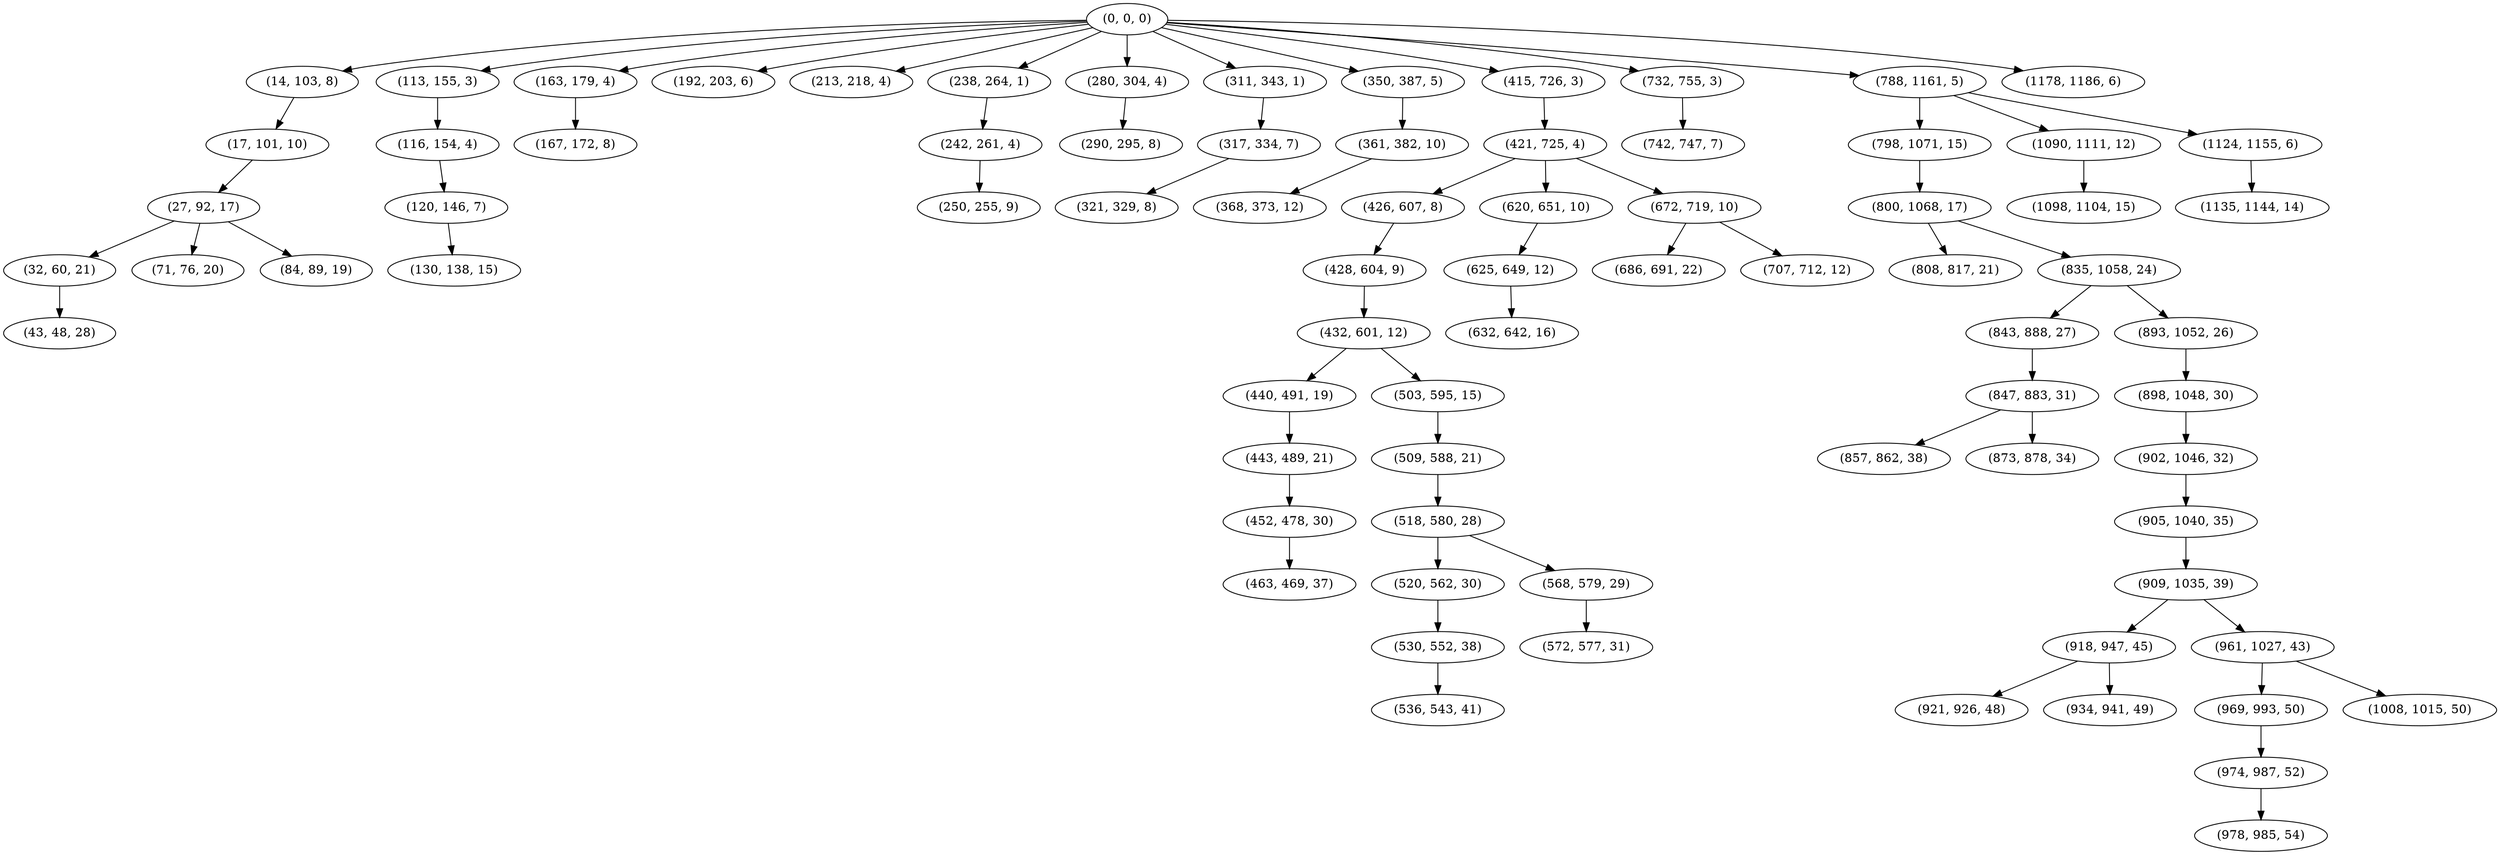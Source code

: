 digraph tree {
    "(0, 0, 0)";
    "(14, 103, 8)";
    "(17, 101, 10)";
    "(27, 92, 17)";
    "(32, 60, 21)";
    "(43, 48, 28)";
    "(71, 76, 20)";
    "(84, 89, 19)";
    "(113, 155, 3)";
    "(116, 154, 4)";
    "(120, 146, 7)";
    "(130, 138, 15)";
    "(163, 179, 4)";
    "(167, 172, 8)";
    "(192, 203, 6)";
    "(213, 218, 4)";
    "(238, 264, 1)";
    "(242, 261, 4)";
    "(250, 255, 9)";
    "(280, 304, 4)";
    "(290, 295, 8)";
    "(311, 343, 1)";
    "(317, 334, 7)";
    "(321, 329, 8)";
    "(350, 387, 5)";
    "(361, 382, 10)";
    "(368, 373, 12)";
    "(415, 726, 3)";
    "(421, 725, 4)";
    "(426, 607, 8)";
    "(428, 604, 9)";
    "(432, 601, 12)";
    "(440, 491, 19)";
    "(443, 489, 21)";
    "(452, 478, 30)";
    "(463, 469, 37)";
    "(503, 595, 15)";
    "(509, 588, 21)";
    "(518, 580, 28)";
    "(520, 562, 30)";
    "(530, 552, 38)";
    "(536, 543, 41)";
    "(568, 579, 29)";
    "(572, 577, 31)";
    "(620, 651, 10)";
    "(625, 649, 12)";
    "(632, 642, 16)";
    "(672, 719, 10)";
    "(686, 691, 22)";
    "(707, 712, 12)";
    "(732, 755, 3)";
    "(742, 747, 7)";
    "(788, 1161, 5)";
    "(798, 1071, 15)";
    "(800, 1068, 17)";
    "(808, 817, 21)";
    "(835, 1058, 24)";
    "(843, 888, 27)";
    "(847, 883, 31)";
    "(857, 862, 38)";
    "(873, 878, 34)";
    "(893, 1052, 26)";
    "(898, 1048, 30)";
    "(902, 1046, 32)";
    "(905, 1040, 35)";
    "(909, 1035, 39)";
    "(918, 947, 45)";
    "(921, 926, 48)";
    "(934, 941, 49)";
    "(961, 1027, 43)";
    "(969, 993, 50)";
    "(974, 987, 52)";
    "(978, 985, 54)";
    "(1008, 1015, 50)";
    "(1090, 1111, 12)";
    "(1098, 1104, 15)";
    "(1124, 1155, 6)";
    "(1135, 1144, 14)";
    "(1178, 1186, 6)";
    "(0, 0, 0)" -> "(14, 103, 8)";
    "(0, 0, 0)" -> "(113, 155, 3)";
    "(0, 0, 0)" -> "(163, 179, 4)";
    "(0, 0, 0)" -> "(192, 203, 6)";
    "(0, 0, 0)" -> "(213, 218, 4)";
    "(0, 0, 0)" -> "(238, 264, 1)";
    "(0, 0, 0)" -> "(280, 304, 4)";
    "(0, 0, 0)" -> "(311, 343, 1)";
    "(0, 0, 0)" -> "(350, 387, 5)";
    "(0, 0, 0)" -> "(415, 726, 3)";
    "(0, 0, 0)" -> "(732, 755, 3)";
    "(0, 0, 0)" -> "(788, 1161, 5)";
    "(0, 0, 0)" -> "(1178, 1186, 6)";
    "(14, 103, 8)" -> "(17, 101, 10)";
    "(17, 101, 10)" -> "(27, 92, 17)";
    "(27, 92, 17)" -> "(32, 60, 21)";
    "(27, 92, 17)" -> "(71, 76, 20)";
    "(27, 92, 17)" -> "(84, 89, 19)";
    "(32, 60, 21)" -> "(43, 48, 28)";
    "(113, 155, 3)" -> "(116, 154, 4)";
    "(116, 154, 4)" -> "(120, 146, 7)";
    "(120, 146, 7)" -> "(130, 138, 15)";
    "(163, 179, 4)" -> "(167, 172, 8)";
    "(238, 264, 1)" -> "(242, 261, 4)";
    "(242, 261, 4)" -> "(250, 255, 9)";
    "(280, 304, 4)" -> "(290, 295, 8)";
    "(311, 343, 1)" -> "(317, 334, 7)";
    "(317, 334, 7)" -> "(321, 329, 8)";
    "(350, 387, 5)" -> "(361, 382, 10)";
    "(361, 382, 10)" -> "(368, 373, 12)";
    "(415, 726, 3)" -> "(421, 725, 4)";
    "(421, 725, 4)" -> "(426, 607, 8)";
    "(421, 725, 4)" -> "(620, 651, 10)";
    "(421, 725, 4)" -> "(672, 719, 10)";
    "(426, 607, 8)" -> "(428, 604, 9)";
    "(428, 604, 9)" -> "(432, 601, 12)";
    "(432, 601, 12)" -> "(440, 491, 19)";
    "(432, 601, 12)" -> "(503, 595, 15)";
    "(440, 491, 19)" -> "(443, 489, 21)";
    "(443, 489, 21)" -> "(452, 478, 30)";
    "(452, 478, 30)" -> "(463, 469, 37)";
    "(503, 595, 15)" -> "(509, 588, 21)";
    "(509, 588, 21)" -> "(518, 580, 28)";
    "(518, 580, 28)" -> "(520, 562, 30)";
    "(518, 580, 28)" -> "(568, 579, 29)";
    "(520, 562, 30)" -> "(530, 552, 38)";
    "(530, 552, 38)" -> "(536, 543, 41)";
    "(568, 579, 29)" -> "(572, 577, 31)";
    "(620, 651, 10)" -> "(625, 649, 12)";
    "(625, 649, 12)" -> "(632, 642, 16)";
    "(672, 719, 10)" -> "(686, 691, 22)";
    "(672, 719, 10)" -> "(707, 712, 12)";
    "(732, 755, 3)" -> "(742, 747, 7)";
    "(788, 1161, 5)" -> "(798, 1071, 15)";
    "(788, 1161, 5)" -> "(1090, 1111, 12)";
    "(788, 1161, 5)" -> "(1124, 1155, 6)";
    "(798, 1071, 15)" -> "(800, 1068, 17)";
    "(800, 1068, 17)" -> "(808, 817, 21)";
    "(800, 1068, 17)" -> "(835, 1058, 24)";
    "(835, 1058, 24)" -> "(843, 888, 27)";
    "(835, 1058, 24)" -> "(893, 1052, 26)";
    "(843, 888, 27)" -> "(847, 883, 31)";
    "(847, 883, 31)" -> "(857, 862, 38)";
    "(847, 883, 31)" -> "(873, 878, 34)";
    "(893, 1052, 26)" -> "(898, 1048, 30)";
    "(898, 1048, 30)" -> "(902, 1046, 32)";
    "(902, 1046, 32)" -> "(905, 1040, 35)";
    "(905, 1040, 35)" -> "(909, 1035, 39)";
    "(909, 1035, 39)" -> "(918, 947, 45)";
    "(909, 1035, 39)" -> "(961, 1027, 43)";
    "(918, 947, 45)" -> "(921, 926, 48)";
    "(918, 947, 45)" -> "(934, 941, 49)";
    "(961, 1027, 43)" -> "(969, 993, 50)";
    "(961, 1027, 43)" -> "(1008, 1015, 50)";
    "(969, 993, 50)" -> "(974, 987, 52)";
    "(974, 987, 52)" -> "(978, 985, 54)";
    "(1090, 1111, 12)" -> "(1098, 1104, 15)";
    "(1124, 1155, 6)" -> "(1135, 1144, 14)";
}
